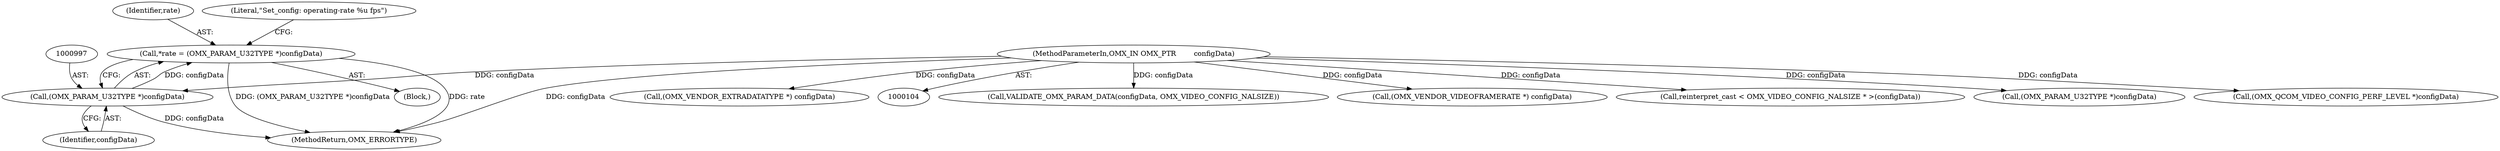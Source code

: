 digraph "0_Android_560ccdb509a7b86186fac0fce1b25bd9a3e6a6e8_1@pointer" {
"1000994" [label="(Call,*rate = (OMX_PARAM_U32TYPE *)configData)"];
"1000996" [label="(Call,(OMX_PARAM_U32TYPE *)configData)"];
"1000107" [label="(MethodParameterIn,OMX_IN OMX_PTR        configData)"];
"1000572" [label="(Call,VALIDATE_OMX_PARAM_DATA(configData, OMX_VIDEO_CONFIG_NALSIZE))"];
"1000992" [label="(Block,)"];
"1000996" [label="(Call,(OMX_PARAM_U32TYPE *)configData)"];
"1000107" [label="(MethodParameterIn,OMX_IN OMX_PTR        configData)"];
"1000651" [label="(Call,(OMX_VENDOR_VIDEOFRAMERATE *) configData)"];
"1000994" [label="(Call,*rate = (OMX_PARAM_U32TYPE *)configData)"];
"1000577" [label="(Call,reinterpret_cast < OMX_VIDEO_CONFIG_NALSIZE * >(configData))"];
"1000995" [label="(Identifier,rate)"];
"1000936" [label="(Call,(OMX_PARAM_U32TYPE *)configData)"];
"1000998" [label="(Identifier,configData)"];
"1000864" [label="(Call,(OMX_QCOM_VIDEO_CONFIG_PERF_LEVEL *)configData)"];
"1001056" [label="(MethodReturn,OMX_ERRORTYPE)"];
"1001000" [label="(Literal,\"Set_config: operating-rate %u fps\")"];
"1000138" [label="(Call,(OMX_VENDOR_EXTRADATATYPE *) configData)"];
"1000994" -> "1000992"  [label="AST: "];
"1000994" -> "1000996"  [label="CFG: "];
"1000995" -> "1000994"  [label="AST: "];
"1000996" -> "1000994"  [label="AST: "];
"1001000" -> "1000994"  [label="CFG: "];
"1000994" -> "1001056"  [label="DDG: (OMX_PARAM_U32TYPE *)configData"];
"1000994" -> "1001056"  [label="DDG: rate"];
"1000996" -> "1000994"  [label="DDG: configData"];
"1000996" -> "1000998"  [label="CFG: "];
"1000997" -> "1000996"  [label="AST: "];
"1000998" -> "1000996"  [label="AST: "];
"1000996" -> "1001056"  [label="DDG: configData"];
"1000107" -> "1000996"  [label="DDG: configData"];
"1000107" -> "1000104"  [label="AST: "];
"1000107" -> "1001056"  [label="DDG: configData"];
"1000107" -> "1000138"  [label="DDG: configData"];
"1000107" -> "1000572"  [label="DDG: configData"];
"1000107" -> "1000577"  [label="DDG: configData"];
"1000107" -> "1000651"  [label="DDG: configData"];
"1000107" -> "1000864"  [label="DDG: configData"];
"1000107" -> "1000936"  [label="DDG: configData"];
}
